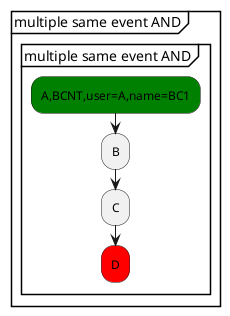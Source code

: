 @startuml
partition "multiple same event AND" {
    group "multiple same event AND"
        #green:A,BCNT,user=A,name=BC1;
        :B;
        :C;
        #red:D;
    end group
}
@enduml